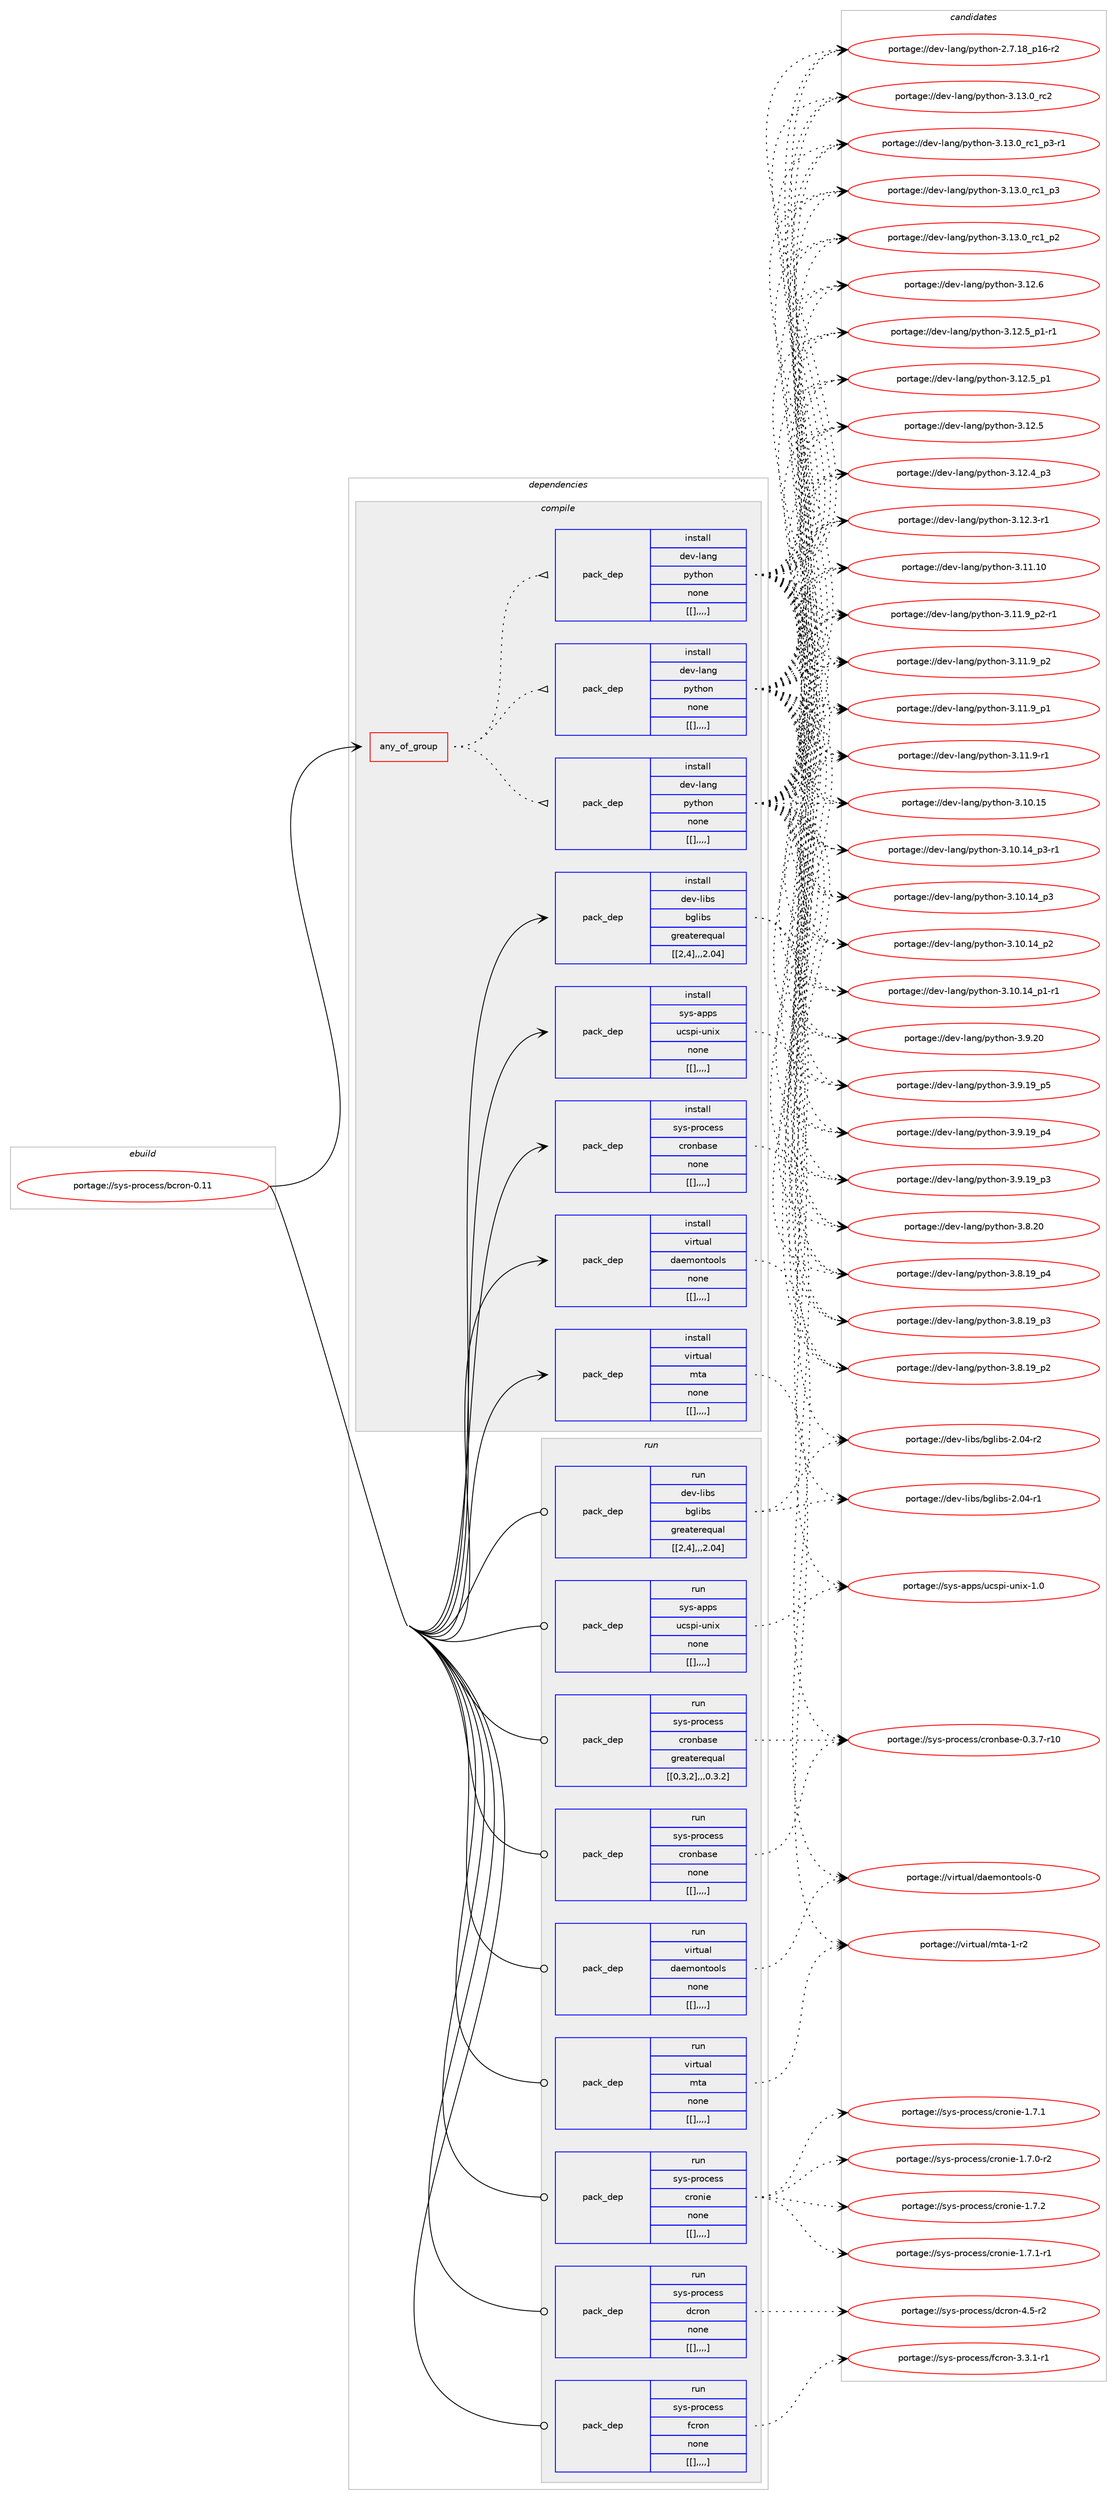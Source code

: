 digraph prolog {

# *************
# Graph options
# *************

newrank=true;
concentrate=true;
compound=true;
graph [rankdir=LR,fontname=Helvetica,fontsize=10,ranksep=1.5];#, ranksep=2.5, nodesep=0.2];
edge  [arrowhead=vee];
node  [fontname=Helvetica,fontsize=10];

# **********
# The ebuild
# **********

subgraph cluster_leftcol {
color=gray;
label=<<i>ebuild</i>>;
id [label="portage://sys-process/bcron-0.11", color=red, width=4, href="../sys-process/bcron-0.11.svg"];
}

# ****************
# The dependencies
# ****************

subgraph cluster_midcol {
color=gray;
label=<<i>dependencies</i>>;
subgraph cluster_compile {
fillcolor="#eeeeee";
style=filled;
label=<<i>compile</i>>;
subgraph any2923 {
dependency461594 [label=<<TABLE BORDER="0" CELLBORDER="1" CELLSPACING="0" CELLPADDING="4"><TR><TD CELLPADDING="10">any_of_group</TD></TR></TABLE>>, shape=none, color=red];subgraph pack335316 {
dependency461595 [label=<<TABLE BORDER="0" CELLBORDER="1" CELLSPACING="0" CELLPADDING="4" WIDTH="220"><TR><TD ROWSPAN="6" CELLPADDING="30">pack_dep</TD></TR><TR><TD WIDTH="110">install</TD></TR><TR><TD>dev-lang</TD></TR><TR><TD>python</TD></TR><TR><TD>none</TD></TR><TR><TD>[[],,,,]</TD></TR></TABLE>>, shape=none, color=blue];
}
dependency461594:e -> dependency461595:w [weight=20,style="dotted",arrowhead="oinv"];
subgraph pack335317 {
dependency461596 [label=<<TABLE BORDER="0" CELLBORDER="1" CELLSPACING="0" CELLPADDING="4" WIDTH="220"><TR><TD ROWSPAN="6" CELLPADDING="30">pack_dep</TD></TR><TR><TD WIDTH="110">install</TD></TR><TR><TD>dev-lang</TD></TR><TR><TD>python</TD></TR><TR><TD>none</TD></TR><TR><TD>[[],,,,]</TD></TR></TABLE>>, shape=none, color=blue];
}
dependency461594:e -> dependency461596:w [weight=20,style="dotted",arrowhead="oinv"];
subgraph pack335318 {
dependency461597 [label=<<TABLE BORDER="0" CELLBORDER="1" CELLSPACING="0" CELLPADDING="4" WIDTH="220"><TR><TD ROWSPAN="6" CELLPADDING="30">pack_dep</TD></TR><TR><TD WIDTH="110">install</TD></TR><TR><TD>dev-lang</TD></TR><TR><TD>python</TD></TR><TR><TD>none</TD></TR><TR><TD>[[],,,,]</TD></TR></TABLE>>, shape=none, color=blue];
}
dependency461594:e -> dependency461597:w [weight=20,style="dotted",arrowhead="oinv"];
}
id:e -> dependency461594:w [weight=20,style="solid",arrowhead="vee"];
subgraph pack335319 {
dependency461598 [label=<<TABLE BORDER="0" CELLBORDER="1" CELLSPACING="0" CELLPADDING="4" WIDTH="220"><TR><TD ROWSPAN="6" CELLPADDING="30">pack_dep</TD></TR><TR><TD WIDTH="110">install</TD></TR><TR><TD>dev-libs</TD></TR><TR><TD>bglibs</TD></TR><TR><TD>greaterequal</TD></TR><TR><TD>[[2,4],,,2.04]</TD></TR></TABLE>>, shape=none, color=blue];
}
id:e -> dependency461598:w [weight=20,style="solid",arrowhead="vee"];
subgraph pack335320 {
dependency461599 [label=<<TABLE BORDER="0" CELLBORDER="1" CELLSPACING="0" CELLPADDING="4" WIDTH="220"><TR><TD ROWSPAN="6" CELLPADDING="30">pack_dep</TD></TR><TR><TD WIDTH="110">install</TD></TR><TR><TD>sys-apps</TD></TR><TR><TD>ucspi-unix</TD></TR><TR><TD>none</TD></TR><TR><TD>[[],,,,]</TD></TR></TABLE>>, shape=none, color=blue];
}
id:e -> dependency461599:w [weight=20,style="solid",arrowhead="vee"];
subgraph pack335321 {
dependency461600 [label=<<TABLE BORDER="0" CELLBORDER="1" CELLSPACING="0" CELLPADDING="4" WIDTH="220"><TR><TD ROWSPAN="6" CELLPADDING="30">pack_dep</TD></TR><TR><TD WIDTH="110">install</TD></TR><TR><TD>sys-process</TD></TR><TR><TD>cronbase</TD></TR><TR><TD>none</TD></TR><TR><TD>[[],,,,]</TD></TR></TABLE>>, shape=none, color=blue];
}
id:e -> dependency461600:w [weight=20,style="solid",arrowhead="vee"];
subgraph pack335322 {
dependency461601 [label=<<TABLE BORDER="0" CELLBORDER="1" CELLSPACING="0" CELLPADDING="4" WIDTH="220"><TR><TD ROWSPAN="6" CELLPADDING="30">pack_dep</TD></TR><TR><TD WIDTH="110">install</TD></TR><TR><TD>virtual</TD></TR><TR><TD>daemontools</TD></TR><TR><TD>none</TD></TR><TR><TD>[[],,,,]</TD></TR></TABLE>>, shape=none, color=blue];
}
id:e -> dependency461601:w [weight=20,style="solid",arrowhead="vee"];
subgraph pack335323 {
dependency461602 [label=<<TABLE BORDER="0" CELLBORDER="1" CELLSPACING="0" CELLPADDING="4" WIDTH="220"><TR><TD ROWSPAN="6" CELLPADDING="30">pack_dep</TD></TR><TR><TD WIDTH="110">install</TD></TR><TR><TD>virtual</TD></TR><TR><TD>mta</TD></TR><TR><TD>none</TD></TR><TR><TD>[[],,,,]</TD></TR></TABLE>>, shape=none, color=blue];
}
id:e -> dependency461602:w [weight=20,style="solid",arrowhead="vee"];
}
subgraph cluster_compileandrun {
fillcolor="#eeeeee";
style=filled;
label=<<i>compile and run</i>>;
}
subgraph cluster_run {
fillcolor="#eeeeee";
style=filled;
label=<<i>run</i>>;
subgraph pack335324 {
dependency461603 [label=<<TABLE BORDER="0" CELLBORDER="1" CELLSPACING="0" CELLPADDING="4" WIDTH="220"><TR><TD ROWSPAN="6" CELLPADDING="30">pack_dep</TD></TR><TR><TD WIDTH="110">run</TD></TR><TR><TD>dev-libs</TD></TR><TR><TD>bglibs</TD></TR><TR><TD>greaterequal</TD></TR><TR><TD>[[2,4],,,2.04]</TD></TR></TABLE>>, shape=none, color=blue];
}
id:e -> dependency461603:w [weight=20,style="solid",arrowhead="odot"];
subgraph pack335325 {
dependency461604 [label=<<TABLE BORDER="0" CELLBORDER="1" CELLSPACING="0" CELLPADDING="4" WIDTH="220"><TR><TD ROWSPAN="6" CELLPADDING="30">pack_dep</TD></TR><TR><TD WIDTH="110">run</TD></TR><TR><TD>sys-apps</TD></TR><TR><TD>ucspi-unix</TD></TR><TR><TD>none</TD></TR><TR><TD>[[],,,,]</TD></TR></TABLE>>, shape=none, color=blue];
}
id:e -> dependency461604:w [weight=20,style="solid",arrowhead="odot"];
subgraph pack335326 {
dependency461605 [label=<<TABLE BORDER="0" CELLBORDER="1" CELLSPACING="0" CELLPADDING="4" WIDTH="220"><TR><TD ROWSPAN="6" CELLPADDING="30">pack_dep</TD></TR><TR><TD WIDTH="110">run</TD></TR><TR><TD>sys-process</TD></TR><TR><TD>cronbase</TD></TR><TR><TD>greaterequal</TD></TR><TR><TD>[[0,3,2],,,0.3.2]</TD></TR></TABLE>>, shape=none, color=blue];
}
id:e -> dependency461605:w [weight=20,style="solid",arrowhead="odot"];
subgraph pack335327 {
dependency461606 [label=<<TABLE BORDER="0" CELLBORDER="1" CELLSPACING="0" CELLPADDING="4" WIDTH="220"><TR><TD ROWSPAN="6" CELLPADDING="30">pack_dep</TD></TR><TR><TD WIDTH="110">run</TD></TR><TR><TD>sys-process</TD></TR><TR><TD>cronbase</TD></TR><TR><TD>none</TD></TR><TR><TD>[[],,,,]</TD></TR></TABLE>>, shape=none, color=blue];
}
id:e -> dependency461606:w [weight=20,style="solid",arrowhead="odot"];
subgraph pack335328 {
dependency461607 [label=<<TABLE BORDER="0" CELLBORDER="1" CELLSPACING="0" CELLPADDING="4" WIDTH="220"><TR><TD ROWSPAN="6" CELLPADDING="30">pack_dep</TD></TR><TR><TD WIDTH="110">run</TD></TR><TR><TD>virtual</TD></TR><TR><TD>daemontools</TD></TR><TR><TD>none</TD></TR><TR><TD>[[],,,,]</TD></TR></TABLE>>, shape=none, color=blue];
}
id:e -> dependency461607:w [weight=20,style="solid",arrowhead="odot"];
subgraph pack335329 {
dependency461608 [label=<<TABLE BORDER="0" CELLBORDER="1" CELLSPACING="0" CELLPADDING="4" WIDTH="220"><TR><TD ROWSPAN="6" CELLPADDING="30">pack_dep</TD></TR><TR><TD WIDTH="110">run</TD></TR><TR><TD>virtual</TD></TR><TR><TD>mta</TD></TR><TR><TD>none</TD></TR><TR><TD>[[],,,,]</TD></TR></TABLE>>, shape=none, color=blue];
}
id:e -> dependency461608:w [weight=20,style="solid",arrowhead="odot"];
subgraph pack335330 {
dependency461609 [label=<<TABLE BORDER="0" CELLBORDER="1" CELLSPACING="0" CELLPADDING="4" WIDTH="220"><TR><TD ROWSPAN="6" CELLPADDING="30">pack_dep</TD></TR><TR><TD WIDTH="110">run</TD></TR><TR><TD>sys-process</TD></TR><TR><TD>cronie</TD></TR><TR><TD>none</TD></TR><TR><TD>[[],,,,]</TD></TR></TABLE>>, shape=none, color=blue];
}
id:e -> dependency461609:w [weight=20,style="solid",arrowhead="odot"];
subgraph pack335331 {
dependency461610 [label=<<TABLE BORDER="0" CELLBORDER="1" CELLSPACING="0" CELLPADDING="4" WIDTH="220"><TR><TD ROWSPAN="6" CELLPADDING="30">pack_dep</TD></TR><TR><TD WIDTH="110">run</TD></TR><TR><TD>sys-process</TD></TR><TR><TD>dcron</TD></TR><TR><TD>none</TD></TR><TR><TD>[[],,,,]</TD></TR></TABLE>>, shape=none, color=blue];
}
id:e -> dependency461610:w [weight=20,style="solid",arrowhead="odot"];
subgraph pack335332 {
dependency461611 [label=<<TABLE BORDER="0" CELLBORDER="1" CELLSPACING="0" CELLPADDING="4" WIDTH="220"><TR><TD ROWSPAN="6" CELLPADDING="30">pack_dep</TD></TR><TR><TD WIDTH="110">run</TD></TR><TR><TD>sys-process</TD></TR><TR><TD>fcron</TD></TR><TR><TD>none</TD></TR><TR><TD>[[],,,,]</TD></TR></TABLE>>, shape=none, color=blue];
}
id:e -> dependency461611:w [weight=20,style="solid",arrowhead="odot"];
}
}

# **************
# The candidates
# **************

subgraph cluster_choices {
rank=same;
color=gray;
label=<<i>candidates</i>>;

subgraph choice335316 {
color=black;
nodesep=1;
choice10010111845108971101034711212111610411111045514649514648951149950 [label="portage://dev-lang/python-3.13.0_rc2", color=red, width=4,href="../dev-lang/python-3.13.0_rc2.svg"];
choice1001011184510897110103471121211161041111104551464951464895114994995112514511449 [label="portage://dev-lang/python-3.13.0_rc1_p3-r1", color=red, width=4,href="../dev-lang/python-3.13.0_rc1_p3-r1.svg"];
choice100101118451089711010347112121116104111110455146495146489511499499511251 [label="portage://dev-lang/python-3.13.0_rc1_p3", color=red, width=4,href="../dev-lang/python-3.13.0_rc1_p3.svg"];
choice100101118451089711010347112121116104111110455146495146489511499499511250 [label="portage://dev-lang/python-3.13.0_rc1_p2", color=red, width=4,href="../dev-lang/python-3.13.0_rc1_p2.svg"];
choice10010111845108971101034711212111610411111045514649504654 [label="portage://dev-lang/python-3.12.6", color=red, width=4,href="../dev-lang/python-3.12.6.svg"];
choice1001011184510897110103471121211161041111104551464950465395112494511449 [label="portage://dev-lang/python-3.12.5_p1-r1", color=red, width=4,href="../dev-lang/python-3.12.5_p1-r1.svg"];
choice100101118451089711010347112121116104111110455146495046539511249 [label="portage://dev-lang/python-3.12.5_p1", color=red, width=4,href="../dev-lang/python-3.12.5_p1.svg"];
choice10010111845108971101034711212111610411111045514649504653 [label="portage://dev-lang/python-3.12.5", color=red, width=4,href="../dev-lang/python-3.12.5.svg"];
choice100101118451089711010347112121116104111110455146495046529511251 [label="portage://dev-lang/python-3.12.4_p3", color=red, width=4,href="../dev-lang/python-3.12.4_p3.svg"];
choice100101118451089711010347112121116104111110455146495046514511449 [label="portage://dev-lang/python-3.12.3-r1", color=red, width=4,href="../dev-lang/python-3.12.3-r1.svg"];
choice1001011184510897110103471121211161041111104551464949464948 [label="portage://dev-lang/python-3.11.10", color=red, width=4,href="../dev-lang/python-3.11.10.svg"];
choice1001011184510897110103471121211161041111104551464949465795112504511449 [label="portage://dev-lang/python-3.11.9_p2-r1", color=red, width=4,href="../dev-lang/python-3.11.9_p2-r1.svg"];
choice100101118451089711010347112121116104111110455146494946579511250 [label="portage://dev-lang/python-3.11.9_p2", color=red, width=4,href="../dev-lang/python-3.11.9_p2.svg"];
choice100101118451089711010347112121116104111110455146494946579511249 [label="portage://dev-lang/python-3.11.9_p1", color=red, width=4,href="../dev-lang/python-3.11.9_p1.svg"];
choice100101118451089711010347112121116104111110455146494946574511449 [label="portage://dev-lang/python-3.11.9-r1", color=red, width=4,href="../dev-lang/python-3.11.9-r1.svg"];
choice1001011184510897110103471121211161041111104551464948464953 [label="portage://dev-lang/python-3.10.15", color=red, width=4,href="../dev-lang/python-3.10.15.svg"];
choice100101118451089711010347112121116104111110455146494846495295112514511449 [label="portage://dev-lang/python-3.10.14_p3-r1", color=red, width=4,href="../dev-lang/python-3.10.14_p3-r1.svg"];
choice10010111845108971101034711212111610411111045514649484649529511251 [label="portage://dev-lang/python-3.10.14_p3", color=red, width=4,href="../dev-lang/python-3.10.14_p3.svg"];
choice10010111845108971101034711212111610411111045514649484649529511250 [label="portage://dev-lang/python-3.10.14_p2", color=red, width=4,href="../dev-lang/python-3.10.14_p2.svg"];
choice100101118451089711010347112121116104111110455146494846495295112494511449 [label="portage://dev-lang/python-3.10.14_p1-r1", color=red, width=4,href="../dev-lang/python-3.10.14_p1-r1.svg"];
choice10010111845108971101034711212111610411111045514657465048 [label="portage://dev-lang/python-3.9.20", color=red, width=4,href="../dev-lang/python-3.9.20.svg"];
choice100101118451089711010347112121116104111110455146574649579511253 [label="portage://dev-lang/python-3.9.19_p5", color=red, width=4,href="../dev-lang/python-3.9.19_p5.svg"];
choice100101118451089711010347112121116104111110455146574649579511252 [label="portage://dev-lang/python-3.9.19_p4", color=red, width=4,href="../dev-lang/python-3.9.19_p4.svg"];
choice100101118451089711010347112121116104111110455146574649579511251 [label="portage://dev-lang/python-3.9.19_p3", color=red, width=4,href="../dev-lang/python-3.9.19_p3.svg"];
choice10010111845108971101034711212111610411111045514656465048 [label="portage://dev-lang/python-3.8.20", color=red, width=4,href="../dev-lang/python-3.8.20.svg"];
choice100101118451089711010347112121116104111110455146564649579511252 [label="portage://dev-lang/python-3.8.19_p4", color=red, width=4,href="../dev-lang/python-3.8.19_p4.svg"];
choice100101118451089711010347112121116104111110455146564649579511251 [label="portage://dev-lang/python-3.8.19_p3", color=red, width=4,href="../dev-lang/python-3.8.19_p3.svg"];
choice100101118451089711010347112121116104111110455146564649579511250 [label="portage://dev-lang/python-3.8.19_p2", color=red, width=4,href="../dev-lang/python-3.8.19_p2.svg"];
choice100101118451089711010347112121116104111110455046554649569511249544511450 [label="portage://dev-lang/python-2.7.18_p16-r2", color=red, width=4,href="../dev-lang/python-2.7.18_p16-r2.svg"];
dependency461595:e -> choice10010111845108971101034711212111610411111045514649514648951149950:w [style=dotted,weight="100"];
dependency461595:e -> choice1001011184510897110103471121211161041111104551464951464895114994995112514511449:w [style=dotted,weight="100"];
dependency461595:e -> choice100101118451089711010347112121116104111110455146495146489511499499511251:w [style=dotted,weight="100"];
dependency461595:e -> choice100101118451089711010347112121116104111110455146495146489511499499511250:w [style=dotted,weight="100"];
dependency461595:e -> choice10010111845108971101034711212111610411111045514649504654:w [style=dotted,weight="100"];
dependency461595:e -> choice1001011184510897110103471121211161041111104551464950465395112494511449:w [style=dotted,weight="100"];
dependency461595:e -> choice100101118451089711010347112121116104111110455146495046539511249:w [style=dotted,weight="100"];
dependency461595:e -> choice10010111845108971101034711212111610411111045514649504653:w [style=dotted,weight="100"];
dependency461595:e -> choice100101118451089711010347112121116104111110455146495046529511251:w [style=dotted,weight="100"];
dependency461595:e -> choice100101118451089711010347112121116104111110455146495046514511449:w [style=dotted,weight="100"];
dependency461595:e -> choice1001011184510897110103471121211161041111104551464949464948:w [style=dotted,weight="100"];
dependency461595:e -> choice1001011184510897110103471121211161041111104551464949465795112504511449:w [style=dotted,weight="100"];
dependency461595:e -> choice100101118451089711010347112121116104111110455146494946579511250:w [style=dotted,weight="100"];
dependency461595:e -> choice100101118451089711010347112121116104111110455146494946579511249:w [style=dotted,weight="100"];
dependency461595:e -> choice100101118451089711010347112121116104111110455146494946574511449:w [style=dotted,weight="100"];
dependency461595:e -> choice1001011184510897110103471121211161041111104551464948464953:w [style=dotted,weight="100"];
dependency461595:e -> choice100101118451089711010347112121116104111110455146494846495295112514511449:w [style=dotted,weight="100"];
dependency461595:e -> choice10010111845108971101034711212111610411111045514649484649529511251:w [style=dotted,weight="100"];
dependency461595:e -> choice10010111845108971101034711212111610411111045514649484649529511250:w [style=dotted,weight="100"];
dependency461595:e -> choice100101118451089711010347112121116104111110455146494846495295112494511449:w [style=dotted,weight="100"];
dependency461595:e -> choice10010111845108971101034711212111610411111045514657465048:w [style=dotted,weight="100"];
dependency461595:e -> choice100101118451089711010347112121116104111110455146574649579511253:w [style=dotted,weight="100"];
dependency461595:e -> choice100101118451089711010347112121116104111110455146574649579511252:w [style=dotted,weight="100"];
dependency461595:e -> choice100101118451089711010347112121116104111110455146574649579511251:w [style=dotted,weight="100"];
dependency461595:e -> choice10010111845108971101034711212111610411111045514656465048:w [style=dotted,weight="100"];
dependency461595:e -> choice100101118451089711010347112121116104111110455146564649579511252:w [style=dotted,weight="100"];
dependency461595:e -> choice100101118451089711010347112121116104111110455146564649579511251:w [style=dotted,weight="100"];
dependency461595:e -> choice100101118451089711010347112121116104111110455146564649579511250:w [style=dotted,weight="100"];
dependency461595:e -> choice100101118451089711010347112121116104111110455046554649569511249544511450:w [style=dotted,weight="100"];
}
subgraph choice335317 {
color=black;
nodesep=1;
choice10010111845108971101034711212111610411111045514649514648951149950 [label="portage://dev-lang/python-3.13.0_rc2", color=red, width=4,href="../dev-lang/python-3.13.0_rc2.svg"];
choice1001011184510897110103471121211161041111104551464951464895114994995112514511449 [label="portage://dev-lang/python-3.13.0_rc1_p3-r1", color=red, width=4,href="../dev-lang/python-3.13.0_rc1_p3-r1.svg"];
choice100101118451089711010347112121116104111110455146495146489511499499511251 [label="portage://dev-lang/python-3.13.0_rc1_p3", color=red, width=4,href="../dev-lang/python-3.13.0_rc1_p3.svg"];
choice100101118451089711010347112121116104111110455146495146489511499499511250 [label="portage://dev-lang/python-3.13.0_rc1_p2", color=red, width=4,href="../dev-lang/python-3.13.0_rc1_p2.svg"];
choice10010111845108971101034711212111610411111045514649504654 [label="portage://dev-lang/python-3.12.6", color=red, width=4,href="../dev-lang/python-3.12.6.svg"];
choice1001011184510897110103471121211161041111104551464950465395112494511449 [label="portage://dev-lang/python-3.12.5_p1-r1", color=red, width=4,href="../dev-lang/python-3.12.5_p1-r1.svg"];
choice100101118451089711010347112121116104111110455146495046539511249 [label="portage://dev-lang/python-3.12.5_p1", color=red, width=4,href="../dev-lang/python-3.12.5_p1.svg"];
choice10010111845108971101034711212111610411111045514649504653 [label="portage://dev-lang/python-3.12.5", color=red, width=4,href="../dev-lang/python-3.12.5.svg"];
choice100101118451089711010347112121116104111110455146495046529511251 [label="portage://dev-lang/python-3.12.4_p3", color=red, width=4,href="../dev-lang/python-3.12.4_p3.svg"];
choice100101118451089711010347112121116104111110455146495046514511449 [label="portage://dev-lang/python-3.12.3-r1", color=red, width=4,href="../dev-lang/python-3.12.3-r1.svg"];
choice1001011184510897110103471121211161041111104551464949464948 [label="portage://dev-lang/python-3.11.10", color=red, width=4,href="../dev-lang/python-3.11.10.svg"];
choice1001011184510897110103471121211161041111104551464949465795112504511449 [label="portage://dev-lang/python-3.11.9_p2-r1", color=red, width=4,href="../dev-lang/python-3.11.9_p2-r1.svg"];
choice100101118451089711010347112121116104111110455146494946579511250 [label="portage://dev-lang/python-3.11.9_p2", color=red, width=4,href="../dev-lang/python-3.11.9_p2.svg"];
choice100101118451089711010347112121116104111110455146494946579511249 [label="portage://dev-lang/python-3.11.9_p1", color=red, width=4,href="../dev-lang/python-3.11.9_p1.svg"];
choice100101118451089711010347112121116104111110455146494946574511449 [label="portage://dev-lang/python-3.11.9-r1", color=red, width=4,href="../dev-lang/python-3.11.9-r1.svg"];
choice1001011184510897110103471121211161041111104551464948464953 [label="portage://dev-lang/python-3.10.15", color=red, width=4,href="../dev-lang/python-3.10.15.svg"];
choice100101118451089711010347112121116104111110455146494846495295112514511449 [label="portage://dev-lang/python-3.10.14_p3-r1", color=red, width=4,href="../dev-lang/python-3.10.14_p3-r1.svg"];
choice10010111845108971101034711212111610411111045514649484649529511251 [label="portage://dev-lang/python-3.10.14_p3", color=red, width=4,href="../dev-lang/python-3.10.14_p3.svg"];
choice10010111845108971101034711212111610411111045514649484649529511250 [label="portage://dev-lang/python-3.10.14_p2", color=red, width=4,href="../dev-lang/python-3.10.14_p2.svg"];
choice100101118451089711010347112121116104111110455146494846495295112494511449 [label="portage://dev-lang/python-3.10.14_p1-r1", color=red, width=4,href="../dev-lang/python-3.10.14_p1-r1.svg"];
choice10010111845108971101034711212111610411111045514657465048 [label="portage://dev-lang/python-3.9.20", color=red, width=4,href="../dev-lang/python-3.9.20.svg"];
choice100101118451089711010347112121116104111110455146574649579511253 [label="portage://dev-lang/python-3.9.19_p5", color=red, width=4,href="../dev-lang/python-3.9.19_p5.svg"];
choice100101118451089711010347112121116104111110455146574649579511252 [label="portage://dev-lang/python-3.9.19_p4", color=red, width=4,href="../dev-lang/python-3.9.19_p4.svg"];
choice100101118451089711010347112121116104111110455146574649579511251 [label="portage://dev-lang/python-3.9.19_p3", color=red, width=4,href="../dev-lang/python-3.9.19_p3.svg"];
choice10010111845108971101034711212111610411111045514656465048 [label="portage://dev-lang/python-3.8.20", color=red, width=4,href="../dev-lang/python-3.8.20.svg"];
choice100101118451089711010347112121116104111110455146564649579511252 [label="portage://dev-lang/python-3.8.19_p4", color=red, width=4,href="../dev-lang/python-3.8.19_p4.svg"];
choice100101118451089711010347112121116104111110455146564649579511251 [label="portage://dev-lang/python-3.8.19_p3", color=red, width=4,href="../dev-lang/python-3.8.19_p3.svg"];
choice100101118451089711010347112121116104111110455146564649579511250 [label="portage://dev-lang/python-3.8.19_p2", color=red, width=4,href="../dev-lang/python-3.8.19_p2.svg"];
choice100101118451089711010347112121116104111110455046554649569511249544511450 [label="portage://dev-lang/python-2.7.18_p16-r2", color=red, width=4,href="../dev-lang/python-2.7.18_p16-r2.svg"];
dependency461596:e -> choice10010111845108971101034711212111610411111045514649514648951149950:w [style=dotted,weight="100"];
dependency461596:e -> choice1001011184510897110103471121211161041111104551464951464895114994995112514511449:w [style=dotted,weight="100"];
dependency461596:e -> choice100101118451089711010347112121116104111110455146495146489511499499511251:w [style=dotted,weight="100"];
dependency461596:e -> choice100101118451089711010347112121116104111110455146495146489511499499511250:w [style=dotted,weight="100"];
dependency461596:e -> choice10010111845108971101034711212111610411111045514649504654:w [style=dotted,weight="100"];
dependency461596:e -> choice1001011184510897110103471121211161041111104551464950465395112494511449:w [style=dotted,weight="100"];
dependency461596:e -> choice100101118451089711010347112121116104111110455146495046539511249:w [style=dotted,weight="100"];
dependency461596:e -> choice10010111845108971101034711212111610411111045514649504653:w [style=dotted,weight="100"];
dependency461596:e -> choice100101118451089711010347112121116104111110455146495046529511251:w [style=dotted,weight="100"];
dependency461596:e -> choice100101118451089711010347112121116104111110455146495046514511449:w [style=dotted,weight="100"];
dependency461596:e -> choice1001011184510897110103471121211161041111104551464949464948:w [style=dotted,weight="100"];
dependency461596:e -> choice1001011184510897110103471121211161041111104551464949465795112504511449:w [style=dotted,weight="100"];
dependency461596:e -> choice100101118451089711010347112121116104111110455146494946579511250:w [style=dotted,weight="100"];
dependency461596:e -> choice100101118451089711010347112121116104111110455146494946579511249:w [style=dotted,weight="100"];
dependency461596:e -> choice100101118451089711010347112121116104111110455146494946574511449:w [style=dotted,weight="100"];
dependency461596:e -> choice1001011184510897110103471121211161041111104551464948464953:w [style=dotted,weight="100"];
dependency461596:e -> choice100101118451089711010347112121116104111110455146494846495295112514511449:w [style=dotted,weight="100"];
dependency461596:e -> choice10010111845108971101034711212111610411111045514649484649529511251:w [style=dotted,weight="100"];
dependency461596:e -> choice10010111845108971101034711212111610411111045514649484649529511250:w [style=dotted,weight="100"];
dependency461596:e -> choice100101118451089711010347112121116104111110455146494846495295112494511449:w [style=dotted,weight="100"];
dependency461596:e -> choice10010111845108971101034711212111610411111045514657465048:w [style=dotted,weight="100"];
dependency461596:e -> choice100101118451089711010347112121116104111110455146574649579511253:w [style=dotted,weight="100"];
dependency461596:e -> choice100101118451089711010347112121116104111110455146574649579511252:w [style=dotted,weight="100"];
dependency461596:e -> choice100101118451089711010347112121116104111110455146574649579511251:w [style=dotted,weight="100"];
dependency461596:e -> choice10010111845108971101034711212111610411111045514656465048:w [style=dotted,weight="100"];
dependency461596:e -> choice100101118451089711010347112121116104111110455146564649579511252:w [style=dotted,weight="100"];
dependency461596:e -> choice100101118451089711010347112121116104111110455146564649579511251:w [style=dotted,weight="100"];
dependency461596:e -> choice100101118451089711010347112121116104111110455146564649579511250:w [style=dotted,weight="100"];
dependency461596:e -> choice100101118451089711010347112121116104111110455046554649569511249544511450:w [style=dotted,weight="100"];
}
subgraph choice335318 {
color=black;
nodesep=1;
choice10010111845108971101034711212111610411111045514649514648951149950 [label="portage://dev-lang/python-3.13.0_rc2", color=red, width=4,href="../dev-lang/python-3.13.0_rc2.svg"];
choice1001011184510897110103471121211161041111104551464951464895114994995112514511449 [label="portage://dev-lang/python-3.13.0_rc1_p3-r1", color=red, width=4,href="../dev-lang/python-3.13.0_rc1_p3-r1.svg"];
choice100101118451089711010347112121116104111110455146495146489511499499511251 [label="portage://dev-lang/python-3.13.0_rc1_p3", color=red, width=4,href="../dev-lang/python-3.13.0_rc1_p3.svg"];
choice100101118451089711010347112121116104111110455146495146489511499499511250 [label="portage://dev-lang/python-3.13.0_rc1_p2", color=red, width=4,href="../dev-lang/python-3.13.0_rc1_p2.svg"];
choice10010111845108971101034711212111610411111045514649504654 [label="portage://dev-lang/python-3.12.6", color=red, width=4,href="../dev-lang/python-3.12.6.svg"];
choice1001011184510897110103471121211161041111104551464950465395112494511449 [label="portage://dev-lang/python-3.12.5_p1-r1", color=red, width=4,href="../dev-lang/python-3.12.5_p1-r1.svg"];
choice100101118451089711010347112121116104111110455146495046539511249 [label="portage://dev-lang/python-3.12.5_p1", color=red, width=4,href="../dev-lang/python-3.12.5_p1.svg"];
choice10010111845108971101034711212111610411111045514649504653 [label="portage://dev-lang/python-3.12.5", color=red, width=4,href="../dev-lang/python-3.12.5.svg"];
choice100101118451089711010347112121116104111110455146495046529511251 [label="portage://dev-lang/python-3.12.4_p3", color=red, width=4,href="../dev-lang/python-3.12.4_p3.svg"];
choice100101118451089711010347112121116104111110455146495046514511449 [label="portage://dev-lang/python-3.12.3-r1", color=red, width=4,href="../dev-lang/python-3.12.3-r1.svg"];
choice1001011184510897110103471121211161041111104551464949464948 [label="portage://dev-lang/python-3.11.10", color=red, width=4,href="../dev-lang/python-3.11.10.svg"];
choice1001011184510897110103471121211161041111104551464949465795112504511449 [label="portage://dev-lang/python-3.11.9_p2-r1", color=red, width=4,href="../dev-lang/python-3.11.9_p2-r1.svg"];
choice100101118451089711010347112121116104111110455146494946579511250 [label="portage://dev-lang/python-3.11.9_p2", color=red, width=4,href="../dev-lang/python-3.11.9_p2.svg"];
choice100101118451089711010347112121116104111110455146494946579511249 [label="portage://dev-lang/python-3.11.9_p1", color=red, width=4,href="../dev-lang/python-3.11.9_p1.svg"];
choice100101118451089711010347112121116104111110455146494946574511449 [label="portage://dev-lang/python-3.11.9-r1", color=red, width=4,href="../dev-lang/python-3.11.9-r1.svg"];
choice1001011184510897110103471121211161041111104551464948464953 [label="portage://dev-lang/python-3.10.15", color=red, width=4,href="../dev-lang/python-3.10.15.svg"];
choice100101118451089711010347112121116104111110455146494846495295112514511449 [label="portage://dev-lang/python-3.10.14_p3-r1", color=red, width=4,href="../dev-lang/python-3.10.14_p3-r1.svg"];
choice10010111845108971101034711212111610411111045514649484649529511251 [label="portage://dev-lang/python-3.10.14_p3", color=red, width=4,href="../dev-lang/python-3.10.14_p3.svg"];
choice10010111845108971101034711212111610411111045514649484649529511250 [label="portage://dev-lang/python-3.10.14_p2", color=red, width=4,href="../dev-lang/python-3.10.14_p2.svg"];
choice100101118451089711010347112121116104111110455146494846495295112494511449 [label="portage://dev-lang/python-3.10.14_p1-r1", color=red, width=4,href="../dev-lang/python-3.10.14_p1-r1.svg"];
choice10010111845108971101034711212111610411111045514657465048 [label="portage://dev-lang/python-3.9.20", color=red, width=4,href="../dev-lang/python-3.9.20.svg"];
choice100101118451089711010347112121116104111110455146574649579511253 [label="portage://dev-lang/python-3.9.19_p5", color=red, width=4,href="../dev-lang/python-3.9.19_p5.svg"];
choice100101118451089711010347112121116104111110455146574649579511252 [label="portage://dev-lang/python-3.9.19_p4", color=red, width=4,href="../dev-lang/python-3.9.19_p4.svg"];
choice100101118451089711010347112121116104111110455146574649579511251 [label="portage://dev-lang/python-3.9.19_p3", color=red, width=4,href="../dev-lang/python-3.9.19_p3.svg"];
choice10010111845108971101034711212111610411111045514656465048 [label="portage://dev-lang/python-3.8.20", color=red, width=4,href="../dev-lang/python-3.8.20.svg"];
choice100101118451089711010347112121116104111110455146564649579511252 [label="portage://dev-lang/python-3.8.19_p4", color=red, width=4,href="../dev-lang/python-3.8.19_p4.svg"];
choice100101118451089711010347112121116104111110455146564649579511251 [label="portage://dev-lang/python-3.8.19_p3", color=red, width=4,href="../dev-lang/python-3.8.19_p3.svg"];
choice100101118451089711010347112121116104111110455146564649579511250 [label="portage://dev-lang/python-3.8.19_p2", color=red, width=4,href="../dev-lang/python-3.8.19_p2.svg"];
choice100101118451089711010347112121116104111110455046554649569511249544511450 [label="portage://dev-lang/python-2.7.18_p16-r2", color=red, width=4,href="../dev-lang/python-2.7.18_p16-r2.svg"];
dependency461597:e -> choice10010111845108971101034711212111610411111045514649514648951149950:w [style=dotted,weight="100"];
dependency461597:e -> choice1001011184510897110103471121211161041111104551464951464895114994995112514511449:w [style=dotted,weight="100"];
dependency461597:e -> choice100101118451089711010347112121116104111110455146495146489511499499511251:w [style=dotted,weight="100"];
dependency461597:e -> choice100101118451089711010347112121116104111110455146495146489511499499511250:w [style=dotted,weight="100"];
dependency461597:e -> choice10010111845108971101034711212111610411111045514649504654:w [style=dotted,weight="100"];
dependency461597:e -> choice1001011184510897110103471121211161041111104551464950465395112494511449:w [style=dotted,weight="100"];
dependency461597:e -> choice100101118451089711010347112121116104111110455146495046539511249:w [style=dotted,weight="100"];
dependency461597:e -> choice10010111845108971101034711212111610411111045514649504653:w [style=dotted,weight="100"];
dependency461597:e -> choice100101118451089711010347112121116104111110455146495046529511251:w [style=dotted,weight="100"];
dependency461597:e -> choice100101118451089711010347112121116104111110455146495046514511449:w [style=dotted,weight="100"];
dependency461597:e -> choice1001011184510897110103471121211161041111104551464949464948:w [style=dotted,weight="100"];
dependency461597:e -> choice1001011184510897110103471121211161041111104551464949465795112504511449:w [style=dotted,weight="100"];
dependency461597:e -> choice100101118451089711010347112121116104111110455146494946579511250:w [style=dotted,weight="100"];
dependency461597:e -> choice100101118451089711010347112121116104111110455146494946579511249:w [style=dotted,weight="100"];
dependency461597:e -> choice100101118451089711010347112121116104111110455146494946574511449:w [style=dotted,weight="100"];
dependency461597:e -> choice1001011184510897110103471121211161041111104551464948464953:w [style=dotted,weight="100"];
dependency461597:e -> choice100101118451089711010347112121116104111110455146494846495295112514511449:w [style=dotted,weight="100"];
dependency461597:e -> choice10010111845108971101034711212111610411111045514649484649529511251:w [style=dotted,weight="100"];
dependency461597:e -> choice10010111845108971101034711212111610411111045514649484649529511250:w [style=dotted,weight="100"];
dependency461597:e -> choice100101118451089711010347112121116104111110455146494846495295112494511449:w [style=dotted,weight="100"];
dependency461597:e -> choice10010111845108971101034711212111610411111045514657465048:w [style=dotted,weight="100"];
dependency461597:e -> choice100101118451089711010347112121116104111110455146574649579511253:w [style=dotted,weight="100"];
dependency461597:e -> choice100101118451089711010347112121116104111110455146574649579511252:w [style=dotted,weight="100"];
dependency461597:e -> choice100101118451089711010347112121116104111110455146574649579511251:w [style=dotted,weight="100"];
dependency461597:e -> choice10010111845108971101034711212111610411111045514656465048:w [style=dotted,weight="100"];
dependency461597:e -> choice100101118451089711010347112121116104111110455146564649579511252:w [style=dotted,weight="100"];
dependency461597:e -> choice100101118451089711010347112121116104111110455146564649579511251:w [style=dotted,weight="100"];
dependency461597:e -> choice100101118451089711010347112121116104111110455146564649579511250:w [style=dotted,weight="100"];
dependency461597:e -> choice100101118451089711010347112121116104111110455046554649569511249544511450:w [style=dotted,weight="100"];
}
subgraph choice335319 {
color=black;
nodesep=1;
choice100101118451081059811547981031081059811545504648524511450 [label="portage://dev-libs/bglibs-2.04-r2", color=red, width=4,href="../dev-libs/bglibs-2.04-r2.svg"];
choice100101118451081059811547981031081059811545504648524511449 [label="portage://dev-libs/bglibs-2.04-r1", color=red, width=4,href="../dev-libs/bglibs-2.04-r1.svg"];
dependency461598:e -> choice100101118451081059811547981031081059811545504648524511450:w [style=dotted,weight="100"];
dependency461598:e -> choice100101118451081059811547981031081059811545504648524511449:w [style=dotted,weight="100"];
}
subgraph choice335320 {
color=black;
nodesep=1;
choice115121115459711211211547117991151121054511711010512045494648 [label="portage://sys-apps/ucspi-unix-1.0", color=red, width=4,href="../sys-apps/ucspi-unix-1.0.svg"];
dependency461599:e -> choice115121115459711211211547117991151121054511711010512045494648:w [style=dotted,weight="100"];
}
subgraph choice335321 {
color=black;
nodesep=1;
choice115121115451121141119910111511547991141111109897115101454846514655451144948 [label="portage://sys-process/cronbase-0.3.7-r10", color=red, width=4,href="../sys-process/cronbase-0.3.7-r10.svg"];
dependency461600:e -> choice115121115451121141119910111511547991141111109897115101454846514655451144948:w [style=dotted,weight="100"];
}
subgraph choice335322 {
color=black;
nodesep=1;
choice1181051141161179710847100971011091111101161111111081154548 [label="portage://virtual/daemontools-0", color=red, width=4,href="../virtual/daemontools-0.svg"];
dependency461601:e -> choice1181051141161179710847100971011091111101161111111081154548:w [style=dotted,weight="100"];
}
subgraph choice335323 {
color=black;
nodesep=1;
choice11810511411611797108471091169745494511450 [label="portage://virtual/mta-1-r2", color=red, width=4,href="../virtual/mta-1-r2.svg"];
dependency461602:e -> choice11810511411611797108471091169745494511450:w [style=dotted,weight="100"];
}
subgraph choice335324 {
color=black;
nodesep=1;
choice100101118451081059811547981031081059811545504648524511450 [label="portage://dev-libs/bglibs-2.04-r2", color=red, width=4,href="../dev-libs/bglibs-2.04-r2.svg"];
choice100101118451081059811547981031081059811545504648524511449 [label="portage://dev-libs/bglibs-2.04-r1", color=red, width=4,href="../dev-libs/bglibs-2.04-r1.svg"];
dependency461603:e -> choice100101118451081059811547981031081059811545504648524511450:w [style=dotted,weight="100"];
dependency461603:e -> choice100101118451081059811547981031081059811545504648524511449:w [style=dotted,weight="100"];
}
subgraph choice335325 {
color=black;
nodesep=1;
choice115121115459711211211547117991151121054511711010512045494648 [label="portage://sys-apps/ucspi-unix-1.0", color=red, width=4,href="../sys-apps/ucspi-unix-1.0.svg"];
dependency461604:e -> choice115121115459711211211547117991151121054511711010512045494648:w [style=dotted,weight="100"];
}
subgraph choice335326 {
color=black;
nodesep=1;
choice115121115451121141119910111511547991141111109897115101454846514655451144948 [label="portage://sys-process/cronbase-0.3.7-r10", color=red, width=4,href="../sys-process/cronbase-0.3.7-r10.svg"];
dependency461605:e -> choice115121115451121141119910111511547991141111109897115101454846514655451144948:w [style=dotted,weight="100"];
}
subgraph choice335327 {
color=black;
nodesep=1;
choice115121115451121141119910111511547991141111109897115101454846514655451144948 [label="portage://sys-process/cronbase-0.3.7-r10", color=red, width=4,href="../sys-process/cronbase-0.3.7-r10.svg"];
dependency461606:e -> choice115121115451121141119910111511547991141111109897115101454846514655451144948:w [style=dotted,weight="100"];
}
subgraph choice335328 {
color=black;
nodesep=1;
choice1181051141161179710847100971011091111101161111111081154548 [label="portage://virtual/daemontools-0", color=red, width=4,href="../virtual/daemontools-0.svg"];
dependency461607:e -> choice1181051141161179710847100971011091111101161111111081154548:w [style=dotted,weight="100"];
}
subgraph choice335329 {
color=black;
nodesep=1;
choice11810511411611797108471091169745494511450 [label="portage://virtual/mta-1-r2", color=red, width=4,href="../virtual/mta-1-r2.svg"];
dependency461608:e -> choice11810511411611797108471091169745494511450:w [style=dotted,weight="100"];
}
subgraph choice335330 {
color=black;
nodesep=1;
choice11512111545112114111991011151154799114111110105101454946554650 [label="portage://sys-process/cronie-1.7.2", color=red, width=4,href="../sys-process/cronie-1.7.2.svg"];
choice115121115451121141119910111511547991141111101051014549465546494511449 [label="portage://sys-process/cronie-1.7.1-r1", color=red, width=4,href="../sys-process/cronie-1.7.1-r1.svg"];
choice11512111545112114111991011151154799114111110105101454946554649 [label="portage://sys-process/cronie-1.7.1", color=red, width=4,href="../sys-process/cronie-1.7.1.svg"];
choice115121115451121141119910111511547991141111101051014549465546484511450 [label="portage://sys-process/cronie-1.7.0-r2", color=red, width=4,href="../sys-process/cronie-1.7.0-r2.svg"];
dependency461609:e -> choice11512111545112114111991011151154799114111110105101454946554650:w [style=dotted,weight="100"];
dependency461609:e -> choice115121115451121141119910111511547991141111101051014549465546494511449:w [style=dotted,weight="100"];
dependency461609:e -> choice11512111545112114111991011151154799114111110105101454946554649:w [style=dotted,weight="100"];
dependency461609:e -> choice115121115451121141119910111511547991141111101051014549465546484511450:w [style=dotted,weight="100"];
}
subgraph choice335331 {
color=black;
nodesep=1;
choice11512111545112114111991011151154710099114111110455246534511450 [label="portage://sys-process/dcron-4.5-r2", color=red, width=4,href="../sys-process/dcron-4.5-r2.svg"];
dependency461610:e -> choice11512111545112114111991011151154710099114111110455246534511450:w [style=dotted,weight="100"];
}
subgraph choice335332 {
color=black;
nodesep=1;
choice115121115451121141119910111511547102991141111104551465146494511449 [label="portage://sys-process/fcron-3.3.1-r1", color=red, width=4,href="../sys-process/fcron-3.3.1-r1.svg"];
dependency461611:e -> choice115121115451121141119910111511547102991141111104551465146494511449:w [style=dotted,weight="100"];
}
}

}
